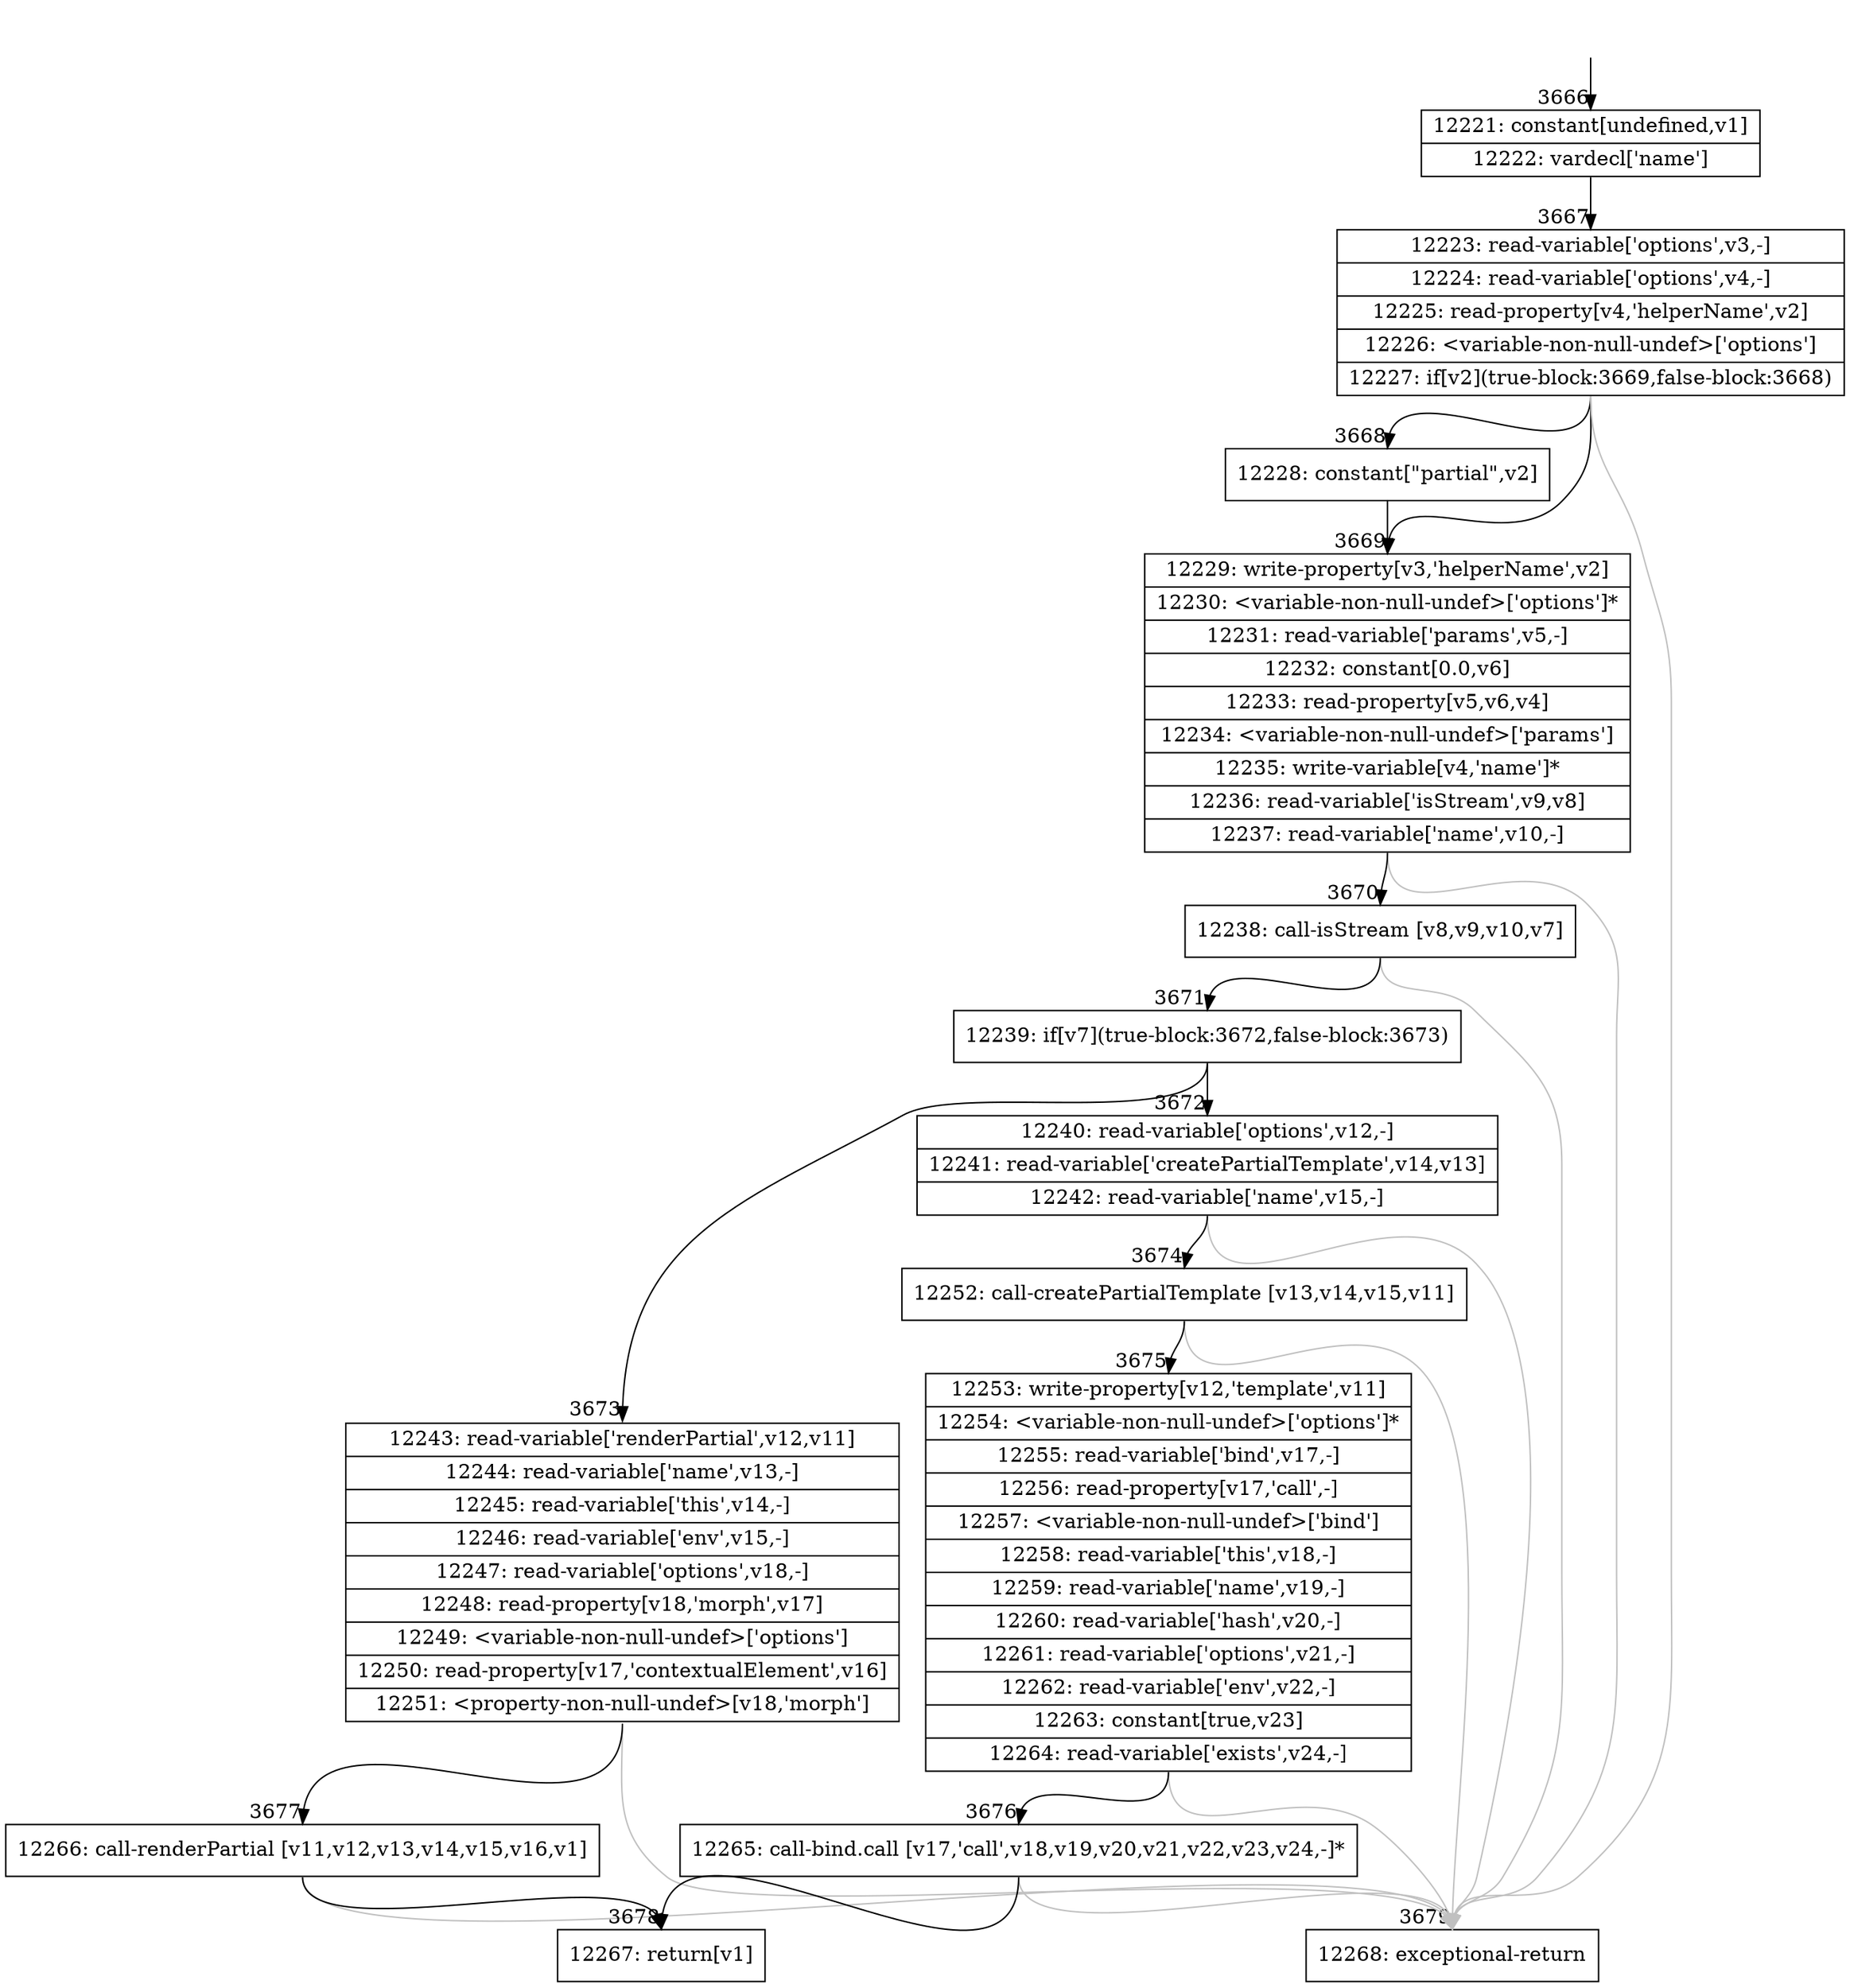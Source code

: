 digraph {
rankdir="TD"
BB_entry292[shape=none,label=""];
BB_entry292 -> BB3666 [tailport=s, headport=n, headlabel="    3666"]
BB3666 [shape=record label="{12221: constant[undefined,v1]|12222: vardecl['name']}" ] 
BB3666 -> BB3667 [tailport=s, headport=n, headlabel="      3667"]
BB3667 [shape=record label="{12223: read-variable['options',v3,-]|12224: read-variable['options',v4,-]|12225: read-property[v4,'helperName',v2]|12226: \<variable-non-null-undef\>['options']|12227: if[v2](true-block:3669,false-block:3668)}" ] 
BB3667 -> BB3669 [tailport=s, headport=n, headlabel="      3669"]
BB3667 -> BB3668 [tailport=s, headport=n, headlabel="      3668"]
BB3667 -> BB3679 [tailport=s, headport=n, color=gray, headlabel="      3679"]
BB3668 [shape=record label="{12228: constant[\"partial\",v2]}" ] 
BB3668 -> BB3669 [tailport=s, headport=n]
BB3669 [shape=record label="{12229: write-property[v3,'helperName',v2]|12230: \<variable-non-null-undef\>['options']*|12231: read-variable['params',v5,-]|12232: constant[0.0,v6]|12233: read-property[v5,v6,v4]|12234: \<variable-non-null-undef\>['params']|12235: write-variable[v4,'name']*|12236: read-variable['isStream',v9,v8]|12237: read-variable['name',v10,-]}" ] 
BB3669 -> BB3670 [tailport=s, headport=n, headlabel="      3670"]
BB3669 -> BB3679 [tailport=s, headport=n, color=gray]
BB3670 [shape=record label="{12238: call-isStream [v8,v9,v10,v7]}" ] 
BB3670 -> BB3671 [tailport=s, headport=n, headlabel="      3671"]
BB3670 -> BB3679 [tailport=s, headport=n, color=gray]
BB3671 [shape=record label="{12239: if[v7](true-block:3672,false-block:3673)}" ] 
BB3671 -> BB3672 [tailport=s, headport=n, headlabel="      3672"]
BB3671 -> BB3673 [tailport=s, headport=n, headlabel="      3673"]
BB3672 [shape=record label="{12240: read-variable['options',v12,-]|12241: read-variable['createPartialTemplate',v14,v13]|12242: read-variable['name',v15,-]}" ] 
BB3672 -> BB3674 [tailport=s, headport=n, headlabel="      3674"]
BB3672 -> BB3679 [tailport=s, headport=n, color=gray]
BB3673 [shape=record label="{12243: read-variable['renderPartial',v12,v11]|12244: read-variable['name',v13,-]|12245: read-variable['this',v14,-]|12246: read-variable['env',v15,-]|12247: read-variable['options',v18,-]|12248: read-property[v18,'morph',v17]|12249: \<variable-non-null-undef\>['options']|12250: read-property[v17,'contextualElement',v16]|12251: \<property-non-null-undef\>[v18,'morph']}" ] 
BB3673 -> BB3677 [tailport=s, headport=n, headlabel="      3677"]
BB3673 -> BB3679 [tailport=s, headport=n, color=gray]
BB3674 [shape=record label="{12252: call-createPartialTemplate [v13,v14,v15,v11]}" ] 
BB3674 -> BB3675 [tailport=s, headport=n, headlabel="      3675"]
BB3674 -> BB3679 [tailport=s, headport=n, color=gray]
BB3675 [shape=record label="{12253: write-property[v12,'template',v11]|12254: \<variable-non-null-undef\>['options']*|12255: read-variable['bind',v17,-]|12256: read-property[v17,'call',-]|12257: \<variable-non-null-undef\>['bind']|12258: read-variable['this',v18,-]|12259: read-variable['name',v19,-]|12260: read-variable['hash',v20,-]|12261: read-variable['options',v21,-]|12262: read-variable['env',v22,-]|12263: constant[true,v23]|12264: read-variable['exists',v24,-]}" ] 
BB3675 -> BB3676 [tailport=s, headport=n, headlabel="      3676"]
BB3675 -> BB3679 [tailport=s, headport=n, color=gray]
BB3676 [shape=record label="{12265: call-bind.call [v17,'call',v18,v19,v20,v21,v22,v23,v24,-]*}" ] 
BB3676 -> BB3678 [tailport=s, headport=n, headlabel="      3678"]
BB3676 -> BB3679 [tailport=s, headport=n, color=gray]
BB3677 [shape=record label="{12266: call-renderPartial [v11,v12,v13,v14,v15,v16,v1]}" ] 
BB3677 -> BB3678 [tailport=s, headport=n]
BB3677 -> BB3679 [tailport=s, headport=n, color=gray]
BB3678 [shape=record label="{12267: return[v1]}" ] 
BB3679 [shape=record label="{12268: exceptional-return}" ] 
//#$~ 6788
}
